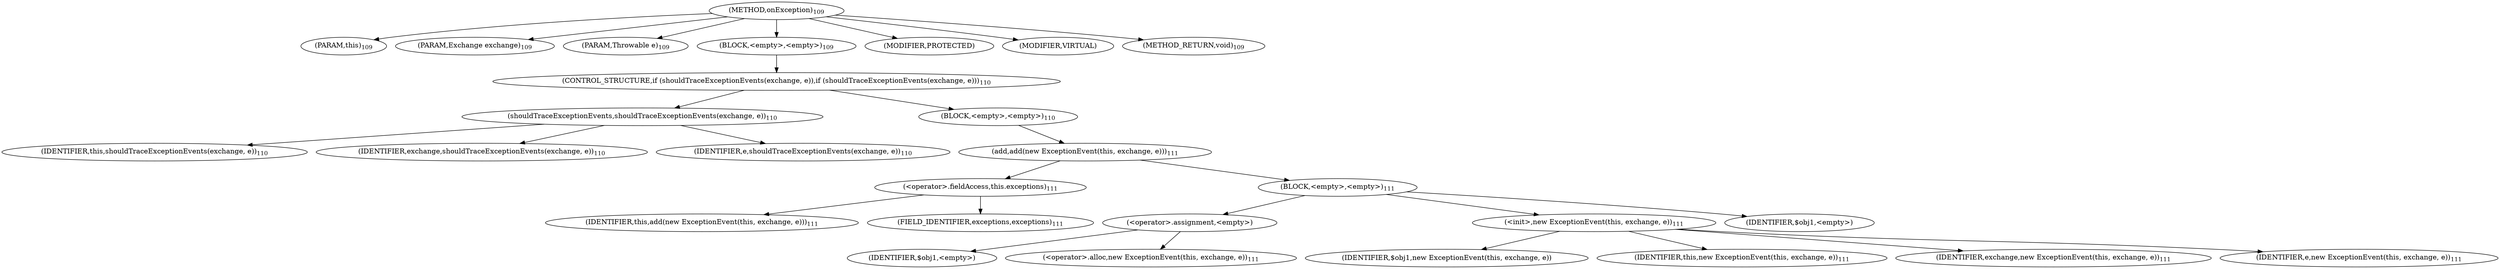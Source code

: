 digraph "onException" {  
"227" [label = <(METHOD,onException)<SUB>109</SUB>> ]
"18" [label = <(PARAM,this)<SUB>109</SUB>> ]
"228" [label = <(PARAM,Exchange exchange)<SUB>109</SUB>> ]
"229" [label = <(PARAM,Throwable e)<SUB>109</SUB>> ]
"230" [label = <(BLOCK,&lt;empty&gt;,&lt;empty&gt;)<SUB>109</SUB>> ]
"231" [label = <(CONTROL_STRUCTURE,if (shouldTraceExceptionEvents(exchange, e)),if (shouldTraceExceptionEvents(exchange, e)))<SUB>110</SUB>> ]
"232" [label = <(shouldTraceExceptionEvents,shouldTraceExceptionEvents(exchange, e))<SUB>110</SUB>> ]
"17" [label = <(IDENTIFIER,this,shouldTraceExceptionEvents(exchange, e))<SUB>110</SUB>> ]
"233" [label = <(IDENTIFIER,exchange,shouldTraceExceptionEvents(exchange, e))<SUB>110</SUB>> ]
"234" [label = <(IDENTIFIER,e,shouldTraceExceptionEvents(exchange, e))<SUB>110</SUB>> ]
"235" [label = <(BLOCK,&lt;empty&gt;,&lt;empty&gt;)<SUB>110</SUB>> ]
"236" [label = <(add,add(new ExceptionEvent(this, exchange, e)))<SUB>111</SUB>> ]
"237" [label = <(&lt;operator&gt;.fieldAccess,this.exceptions)<SUB>111</SUB>> ]
"238" [label = <(IDENTIFIER,this,add(new ExceptionEvent(this, exchange, e)))<SUB>111</SUB>> ]
"239" [label = <(FIELD_IDENTIFIER,exceptions,exceptions)<SUB>111</SUB>> ]
"240" [label = <(BLOCK,&lt;empty&gt;,&lt;empty&gt;)<SUB>111</SUB>> ]
"241" [label = <(&lt;operator&gt;.assignment,&lt;empty&gt;)> ]
"242" [label = <(IDENTIFIER,$obj1,&lt;empty&gt;)> ]
"243" [label = <(&lt;operator&gt;.alloc,new ExceptionEvent(this, exchange, e))<SUB>111</SUB>> ]
"244" [label = <(&lt;init&gt;,new ExceptionEvent(this, exchange, e))<SUB>111</SUB>> ]
"245" [label = <(IDENTIFIER,$obj1,new ExceptionEvent(this, exchange, e))> ]
"19" [label = <(IDENTIFIER,this,new ExceptionEvent(this, exchange, e))<SUB>111</SUB>> ]
"246" [label = <(IDENTIFIER,exchange,new ExceptionEvent(this, exchange, e))<SUB>111</SUB>> ]
"247" [label = <(IDENTIFIER,e,new ExceptionEvent(this, exchange, e))<SUB>111</SUB>> ]
"248" [label = <(IDENTIFIER,$obj1,&lt;empty&gt;)> ]
"249" [label = <(MODIFIER,PROTECTED)> ]
"250" [label = <(MODIFIER,VIRTUAL)> ]
"251" [label = <(METHOD_RETURN,void)<SUB>109</SUB>> ]
  "227" -> "18" 
  "227" -> "228" 
  "227" -> "229" 
  "227" -> "230" 
  "227" -> "249" 
  "227" -> "250" 
  "227" -> "251" 
  "230" -> "231" 
  "231" -> "232" 
  "231" -> "235" 
  "232" -> "17" 
  "232" -> "233" 
  "232" -> "234" 
  "235" -> "236" 
  "236" -> "237" 
  "236" -> "240" 
  "237" -> "238" 
  "237" -> "239" 
  "240" -> "241" 
  "240" -> "244" 
  "240" -> "248" 
  "241" -> "242" 
  "241" -> "243" 
  "244" -> "245" 
  "244" -> "19" 
  "244" -> "246" 
  "244" -> "247" 
}
